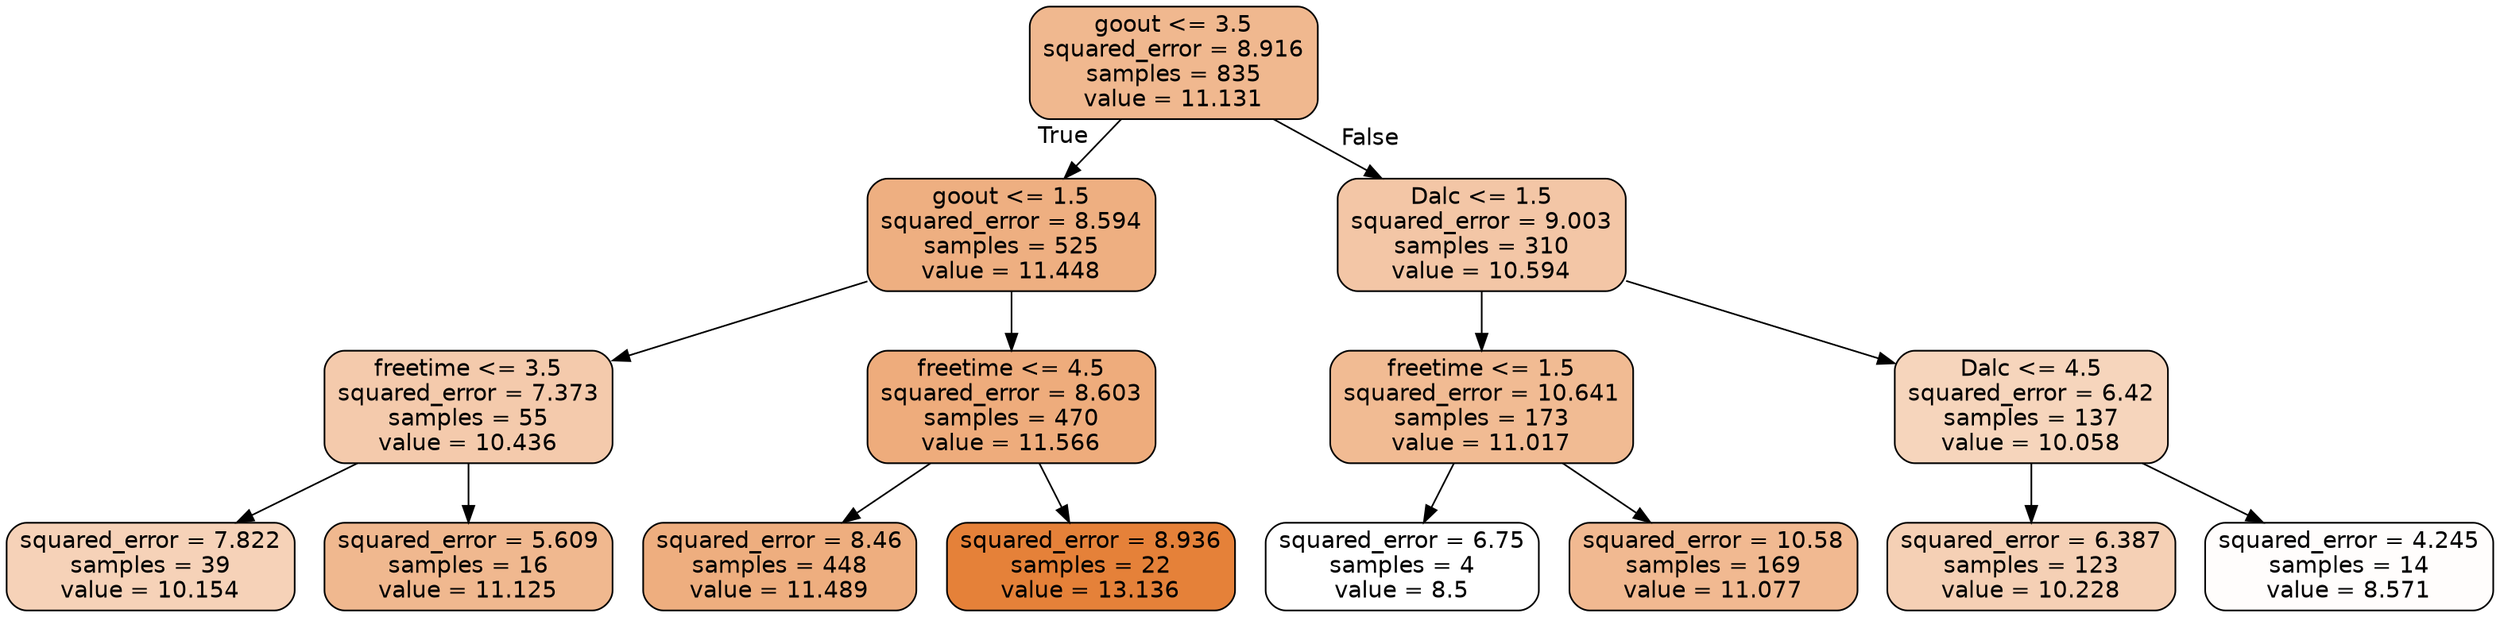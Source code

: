 digraph Tree {
node [shape=box, style="filled, rounded", color="black", fontname="helvetica"] ;
edge [fontname="helvetica"] ;
0 [label="goout <= 3.5\nsquared_error = 8.916\nsamples = 835\nvalue = 11.131", fillcolor="#f0b88f"] ;
1 [label="goout <= 1.5\nsquared_error = 8.594\nsamples = 525\nvalue = 11.448", fillcolor="#eeaf81"] ;
0 -> 1 [labeldistance=2.5, labelangle=45, headlabel="True"] ;
2 [label="freetime <= 3.5\nsquared_error = 7.373\nsamples = 55\nvalue = 10.436", fillcolor="#f4caac"] ;
1 -> 2 ;
3 [label="squared_error = 7.822\nsamples = 39\nvalue = 10.154", fillcolor="#f6d2b8"] ;
2 -> 3 ;
4 [label="squared_error = 5.609\nsamples = 16\nvalue = 11.125", fillcolor="#f0b88f"] ;
2 -> 4 ;
5 [label="freetime <= 4.5\nsquared_error = 8.603\nsamples = 470\nvalue = 11.566", fillcolor="#eeac7c"] ;
1 -> 5 ;
6 [label="squared_error = 8.46\nsamples = 448\nvalue = 11.489", fillcolor="#eeae7f"] ;
5 -> 6 ;
7 [label="squared_error = 8.936\nsamples = 22\nvalue = 13.136", fillcolor="#e58139"] ;
5 -> 7 ;
8 [label="Dalc <= 1.5\nsquared_error = 9.003\nsamples = 310\nvalue = 10.594", fillcolor="#f3c6a6"] ;
0 -> 8 [labeldistance=2.5, labelangle=-45, headlabel="False"] ;
9 [label="freetime <= 1.5\nsquared_error = 10.641\nsamples = 173\nvalue = 11.017", fillcolor="#f1bb93"] ;
8 -> 9 ;
10 [label="squared_error = 6.75\nsamples = 4\nvalue = 8.5", fillcolor="#ffffff"] ;
9 -> 10 ;
11 [label="squared_error = 10.58\nsamples = 169\nvalue = 11.077", fillcolor="#f1b991"] ;
9 -> 11 ;
12 [label="Dalc <= 4.5\nsquared_error = 6.42\nsamples = 137\nvalue = 10.058", fillcolor="#f6d5bc"] ;
8 -> 12 ;
13 [label="squared_error = 6.387\nsamples = 123\nvalue = 10.228", fillcolor="#f5d0b5"] ;
12 -> 13 ;
14 [label="squared_error = 4.245\nsamples = 14\nvalue = 8.571", fillcolor="#fffdfc"] ;
12 -> 14 ;
}